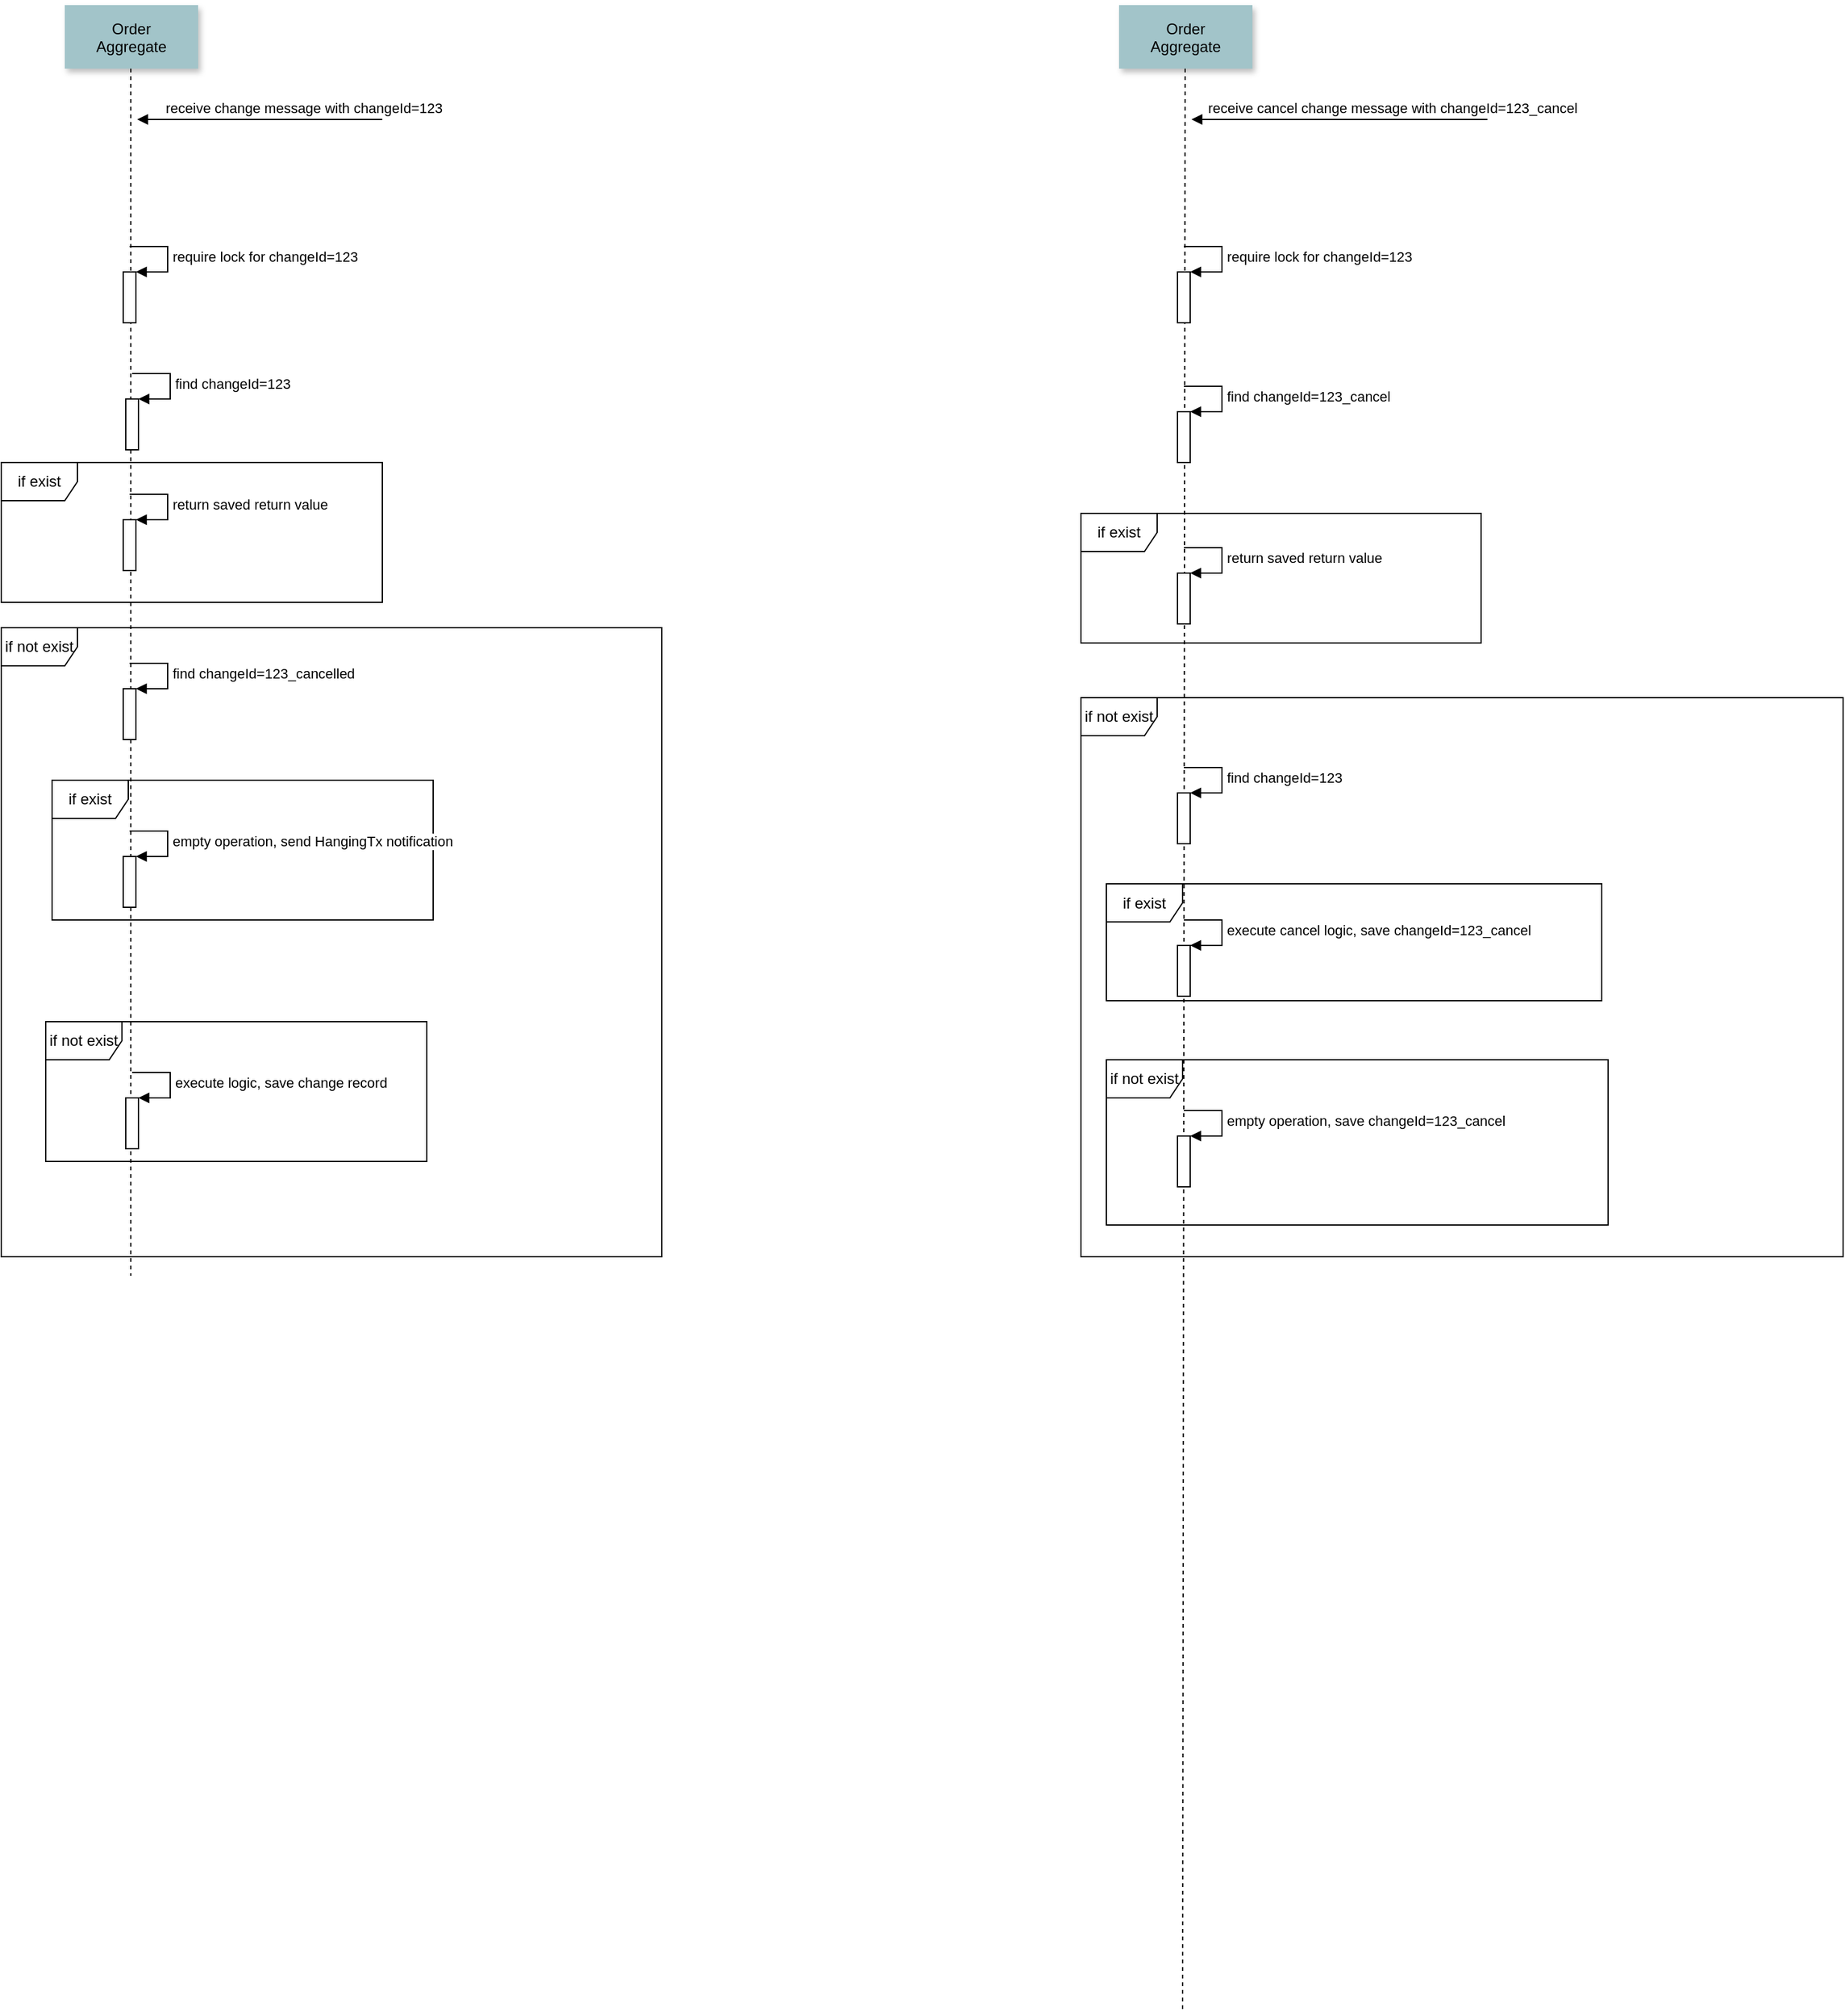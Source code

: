 <mxfile version="14.9.5" type="device"><diagram id="7Q-DJMEGJ71Dz8jjiaVj" name="Page-1"><mxGraphModel dx="1351" dy="827" grid="1" gridSize="10" guides="1" tooltips="1" connect="1" arrows="1" fold="1" page="1" pageScale="1" pageWidth="3300" pageHeight="4681" math="0" shadow="0"><root><mxCell id="0"/><mxCell id="1" parent="0"/><mxCell id="csYH_n9LD6x48HQNs6Dn-38" value="if not exist" style="shape=umlFrame;whiteSpace=wrap;html=1;" vertex="1" parent="1"><mxGeometry x="190" y="590" width="520" height="495" as="geometry"/></mxCell><mxCell id="csYH_n9LD6x48HQNs6Dn-43" value="if exist" style="shape=umlFrame;whiteSpace=wrap;html=1;" vertex="1" parent="1"><mxGeometry x="230" y="710" width="300" height="110" as="geometry"/></mxCell><mxCell id="csYH_n9LD6x48HQNs6Dn-23" value="if not exist" style="shape=umlFrame;whiteSpace=wrap;html=1;" vertex="1" parent="1"><mxGeometry x="1040" y="645" width="600" height="440" as="geometry"/></mxCell><mxCell id="csYH_n9LD6x48HQNs6Dn-2" value="Order&#10;Aggregate" style="shadow=1;fillColor=#A2C4C9;strokeColor=none" vertex="1" parent="1"><mxGeometry x="240" y="100" width="105" height="50" as="geometry"/></mxCell><mxCell id="csYH_n9LD6x48HQNs6Dn-3" value="" style="edgeStyle=none;endArrow=none;dashed=1;" edge="1" parent="1"><mxGeometry x="216.835" y="905" width="100" height="100" as="geometry"><mxPoint x="292" y="150" as="sourcePoint"/><mxPoint x="292" y="1100" as="targetPoint"/></mxGeometry></mxCell><mxCell id="csYH_n9LD6x48HQNs6Dn-4" value="" style="html=1;points=[];perimeter=orthogonalPerimeter;" vertex="1" parent="1"><mxGeometry x="286" y="310" width="10" height="40" as="geometry"/></mxCell><mxCell id="csYH_n9LD6x48HQNs6Dn-5" value="require lock for changeId=123" style="edgeStyle=orthogonalEdgeStyle;html=1;align=left;spacingLeft=2;endArrow=block;rounded=0;entryX=1;entryY=0;" edge="1" target="csYH_n9LD6x48HQNs6Dn-4" parent="1"><mxGeometry relative="1" as="geometry"><mxPoint x="291" y="290" as="sourcePoint"/><Array as="points"><mxPoint x="321" y="290"/></Array></mxGeometry></mxCell><mxCell id="csYH_n9LD6x48HQNs6Dn-7" value="receive change message with changeId=123" style="html=1;verticalAlign=bottom;endArrow=block;entryX=1;entryY=0;" edge="1" parent="1"><mxGeometry x="-0.35" relative="1" as="geometry"><mxPoint x="490" y="190" as="sourcePoint"/><mxPoint x="297" y="190" as="targetPoint"/><mxPoint as="offset"/></mxGeometry></mxCell><mxCell id="csYH_n9LD6x48HQNs6Dn-9" value="Order&#10;Aggregate" style="shadow=1;fillColor=#A2C4C9;strokeColor=none" vertex="1" parent="1"><mxGeometry x="1070" y="100" width="105" height="50" as="geometry"/></mxCell><mxCell id="csYH_n9LD6x48HQNs6Dn-10" value="" style="edgeStyle=none;endArrow=none;dashed=1;" edge="1" parent="1"><mxGeometry x="1046.835" y="905" width="100" height="100" as="geometry"><mxPoint x="1122" y="150" as="sourcePoint"/><mxPoint x="1120" y="1680" as="targetPoint"/></mxGeometry></mxCell><mxCell id="csYH_n9LD6x48HQNs6Dn-11" value="" style="html=1;points=[];perimeter=orthogonalPerimeter;" vertex="1" parent="1"><mxGeometry x="1116" y="310" width="10" height="40" as="geometry"/></mxCell><mxCell id="csYH_n9LD6x48HQNs6Dn-12" value="require lock for changeId=123" style="edgeStyle=orthogonalEdgeStyle;html=1;align=left;spacingLeft=2;endArrow=block;rounded=0;entryX=1;entryY=0;" edge="1" parent="1" target="csYH_n9LD6x48HQNs6Dn-11"><mxGeometry relative="1" as="geometry"><mxPoint x="1121" y="290" as="sourcePoint"/><Array as="points"><mxPoint x="1151" y="290"/></Array></mxGeometry></mxCell><mxCell id="csYH_n9LD6x48HQNs6Dn-13" value="receive cancel change message with changeId=123_cancel" style="html=1;verticalAlign=bottom;endArrow=block;entryX=1;entryY=0;" edge="1" parent="1"><mxGeometry x="-0.35" relative="1" as="geometry"><mxPoint x="1360" y="190" as="sourcePoint"/><mxPoint x="1127" y="190" as="targetPoint"/><mxPoint as="offset"/></mxGeometry></mxCell><mxCell id="csYH_n9LD6x48HQNs6Dn-14" value="" style="html=1;points=[];perimeter=orthogonalPerimeter;" vertex="1" parent="1"><mxGeometry x="286" y="638" width="10" height="40" as="geometry"/></mxCell><mxCell id="csYH_n9LD6x48HQNs6Dn-15" value="find changeId=123_cancelled" style="edgeStyle=orthogonalEdgeStyle;html=1;align=left;spacingLeft=2;endArrow=block;rounded=0;entryX=1;entryY=0;" edge="1" target="csYH_n9LD6x48HQNs6Dn-14" parent="1"><mxGeometry relative="1" as="geometry"><mxPoint x="291" y="618" as="sourcePoint"/><Array as="points"><mxPoint x="321" y="618"/></Array></mxGeometry></mxCell><mxCell id="csYH_n9LD6x48HQNs6Dn-16" value="" style="html=1;points=[];perimeter=orthogonalPerimeter;" vertex="1" parent="1"><mxGeometry x="1116" y="720" width="10" height="40" as="geometry"/></mxCell><mxCell id="csYH_n9LD6x48HQNs6Dn-17" value="find changeId=123" style="edgeStyle=orthogonalEdgeStyle;html=1;align=left;spacingLeft=2;endArrow=block;rounded=0;entryX=1;entryY=0;" edge="1" parent="1" target="csYH_n9LD6x48HQNs6Dn-16"><mxGeometry relative="1" as="geometry"><mxPoint x="1121" y="700" as="sourcePoint"/><Array as="points"><mxPoint x="1151" y="700"/></Array></mxGeometry></mxCell><mxCell id="csYH_n9LD6x48HQNs6Dn-19" value="" style="html=1;points=[];perimeter=orthogonalPerimeter;" vertex="1" parent="1"><mxGeometry x="1116" y="840" width="10" height="40" as="geometry"/></mxCell><mxCell id="csYH_n9LD6x48HQNs6Dn-20" value="execute cancel logic, save changeId=123_cancel" style="edgeStyle=orthogonalEdgeStyle;html=1;align=left;spacingLeft=2;endArrow=block;rounded=0;entryX=1;entryY=0;" edge="1" parent="1" target="csYH_n9LD6x48HQNs6Dn-19"><mxGeometry relative="1" as="geometry"><mxPoint x="1121" y="820" as="sourcePoint"/><Array as="points"><mxPoint x="1151" y="820"/></Array></mxGeometry></mxCell><mxCell id="csYH_n9LD6x48HQNs6Dn-33" value="if exist" style="shape=umlFrame;whiteSpace=wrap;html=1;" vertex="1" parent="1"><mxGeometry x="190" y="460" width="300" height="110" as="geometry"/></mxCell><mxCell id="csYH_n9LD6x48HQNs6Dn-34" value="" style="html=1;points=[];perimeter=orthogonalPerimeter;" vertex="1" parent="1"><mxGeometry x="286" y="770" width="10" height="40" as="geometry"/></mxCell><mxCell id="csYH_n9LD6x48HQNs6Dn-35" value="empty operation, send HangingTx notification" style="edgeStyle=orthogonalEdgeStyle;html=1;align=left;spacingLeft=2;endArrow=block;rounded=0;entryX=1;entryY=0;" edge="1" parent="1" target="csYH_n9LD6x48HQNs6Dn-34"><mxGeometry relative="1" as="geometry"><mxPoint x="291" y="750" as="sourcePoint"/><Array as="points"><mxPoint x="321" y="750"/></Array></mxGeometry></mxCell><mxCell id="csYH_n9LD6x48HQNs6Dn-36" value="" style="html=1;points=[];perimeter=orthogonalPerimeter;" vertex="1" parent="1"><mxGeometry x="288" y="410" width="10" height="40" as="geometry"/></mxCell><mxCell id="csYH_n9LD6x48HQNs6Dn-37" value="find changeId=123" style="edgeStyle=orthogonalEdgeStyle;html=1;align=left;spacingLeft=2;endArrow=block;rounded=0;entryX=1;entryY=0;" edge="1" parent="1" target="csYH_n9LD6x48HQNs6Dn-36"><mxGeometry relative="1" as="geometry"><mxPoint x="293" y="390" as="sourcePoint"/><Array as="points"><mxPoint x="323" y="390"/></Array></mxGeometry></mxCell><mxCell id="csYH_n9LD6x48HQNs6Dn-41" value="" style="html=1;points=[];perimeter=orthogonalPerimeter;" vertex="1" parent="1"><mxGeometry x="286" y="505" width="10" height="40" as="geometry"/></mxCell><mxCell id="csYH_n9LD6x48HQNs6Dn-42" value="return saved return value" style="edgeStyle=orthogonalEdgeStyle;html=1;align=left;spacingLeft=2;endArrow=block;rounded=0;entryX=1;entryY=0;" edge="1" parent="1" target="csYH_n9LD6x48HQNs6Dn-41"><mxGeometry relative="1" as="geometry"><mxPoint x="291" y="485" as="sourcePoint"/><Array as="points"><mxPoint x="321" y="485"/></Array></mxGeometry></mxCell><mxCell id="csYH_n9LD6x48HQNs6Dn-44" value="if not exist" style="shape=umlFrame;whiteSpace=wrap;html=1;" vertex="1" parent="1"><mxGeometry x="225" y="900" width="300" height="110" as="geometry"/></mxCell><mxCell id="csYH_n9LD6x48HQNs6Dn-45" value="" style="html=1;points=[];perimeter=orthogonalPerimeter;" vertex="1" parent="1"><mxGeometry x="288" y="960" width="10" height="40" as="geometry"/></mxCell><mxCell id="csYH_n9LD6x48HQNs6Dn-46" value="execute logic, save change record" style="edgeStyle=orthogonalEdgeStyle;html=1;align=left;spacingLeft=2;endArrow=block;rounded=0;entryX=1;entryY=0;" edge="1" parent="1" target="csYH_n9LD6x48HQNs6Dn-45"><mxGeometry relative="1" as="geometry"><mxPoint x="293" y="940" as="sourcePoint"/><Array as="points"><mxPoint x="323" y="940"/></Array></mxGeometry></mxCell><mxCell id="csYH_n9LD6x48HQNs6Dn-47" value="if exist" style="shape=umlFrame;whiteSpace=wrap;html=1;" vertex="1" parent="1"><mxGeometry x="1040" y="500" width="315" height="102" as="geometry"/></mxCell><mxCell id="csYH_n9LD6x48HQNs6Dn-48" value="" style="html=1;points=[];perimeter=orthogonalPerimeter;" vertex="1" parent="1"><mxGeometry x="1116" y="420" width="10" height="40" as="geometry"/></mxCell><mxCell id="csYH_n9LD6x48HQNs6Dn-49" value="find changeId=123_cancel" style="edgeStyle=orthogonalEdgeStyle;html=1;align=left;spacingLeft=2;endArrow=block;rounded=0;entryX=1;entryY=0;" edge="1" parent="1" target="csYH_n9LD6x48HQNs6Dn-48"><mxGeometry relative="1" as="geometry"><mxPoint x="1121" y="400" as="sourcePoint"/><Array as="points"><mxPoint x="1151" y="400"/></Array></mxGeometry></mxCell><mxCell id="csYH_n9LD6x48HQNs6Dn-50" value="if exist" style="shape=umlFrame;whiteSpace=wrap;html=1;" vertex="1" parent="1"><mxGeometry x="1060" y="791.5" width="390" height="92" as="geometry"/></mxCell><mxCell id="csYH_n9LD6x48HQNs6Dn-51" value="" style="html=1;points=[];perimeter=orthogonalPerimeter;" vertex="1" parent="1"><mxGeometry x="1116" y="547" width="10" height="40" as="geometry"/></mxCell><mxCell id="csYH_n9LD6x48HQNs6Dn-52" value="return saved return value" style="edgeStyle=orthogonalEdgeStyle;html=1;align=left;spacingLeft=2;endArrow=block;rounded=0;entryX=1;entryY=0;" edge="1" parent="1" target="csYH_n9LD6x48HQNs6Dn-51"><mxGeometry relative="1" as="geometry"><mxPoint x="1121" y="527" as="sourcePoint"/><Array as="points"><mxPoint x="1151" y="527"/></Array></mxGeometry></mxCell><mxCell id="csYH_n9LD6x48HQNs6Dn-56" value="if not exist" style="shape=umlFrame;whiteSpace=wrap;html=1;" vertex="1" parent="1"><mxGeometry x="1060" y="930" width="395" height="130" as="geometry"/></mxCell><mxCell id="csYH_n9LD6x48HQNs6Dn-57" value="" style="html=1;points=[];perimeter=orthogonalPerimeter;" vertex="1" parent="1"><mxGeometry x="1116" y="990" width="10" height="40" as="geometry"/></mxCell><mxCell id="csYH_n9LD6x48HQNs6Dn-58" value="empty operation, save changeId=123_cancel" style="edgeStyle=orthogonalEdgeStyle;html=1;align=left;spacingLeft=2;endArrow=block;rounded=0;entryX=1;entryY=0;" edge="1" target="csYH_n9LD6x48HQNs6Dn-57" parent="1"><mxGeometry relative="1" as="geometry"><mxPoint x="1121" y="970" as="sourcePoint"/><Array as="points"><mxPoint x="1151" y="970"/></Array></mxGeometry></mxCell></root></mxGraphModel></diagram></mxfile>